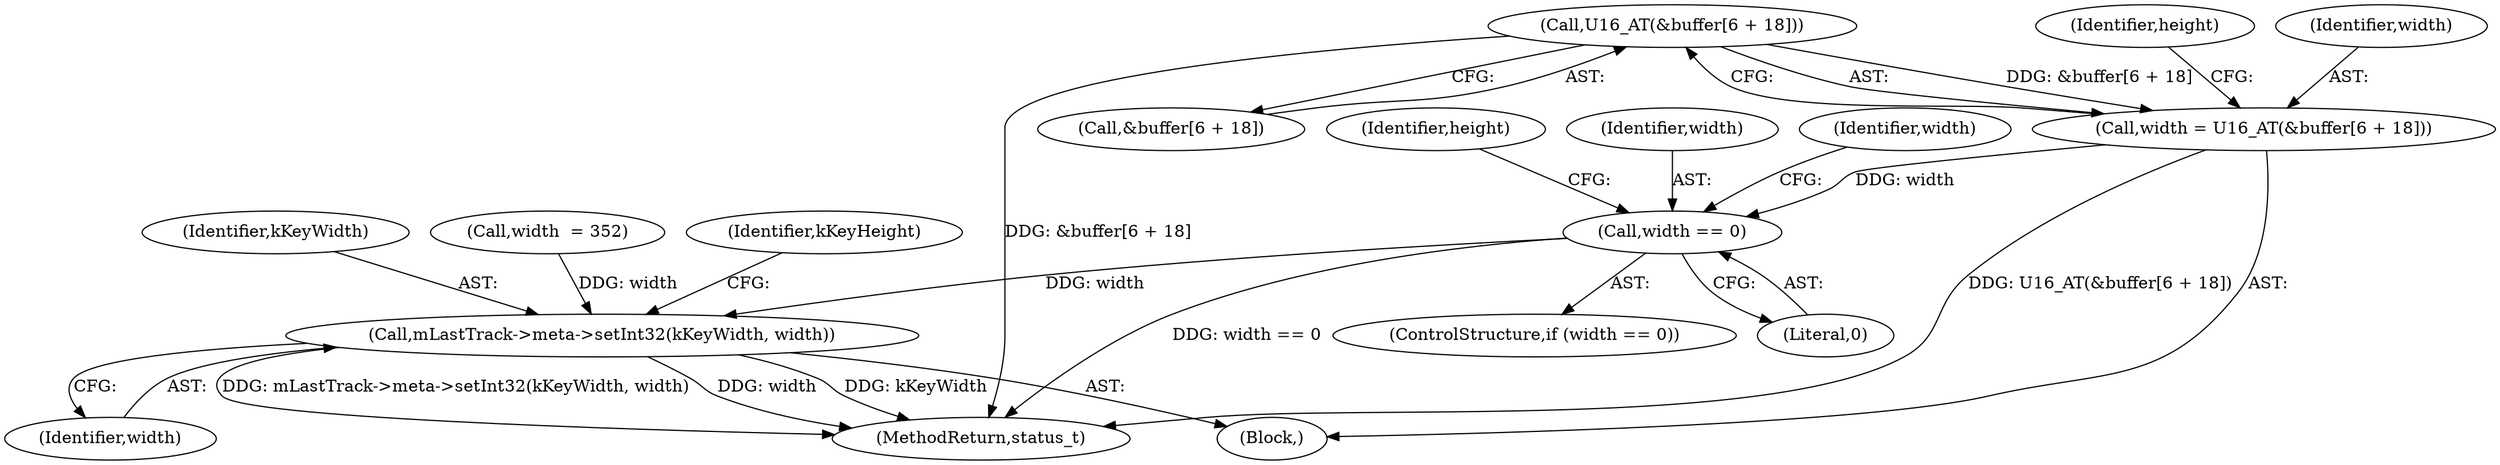 digraph "0_Android_6fe85f7e15203e48df2cc3e8e1c4bc6ad49dc968@array" {
"1001665" [label="(Call,U16_AT(&buffer[6 + 18]))"];
"1001663" [label="(Call,width = U16_AT(&buffer[6 + 18]))"];
"1001683" [label="(Call,width == 0)"];
"1001709" [label="(Call,mLastTrack->meta->setInt32(kKeyWidth, width))"];
"1001687" [label="(Identifier,width)"];
"1001683" [label="(Call,width == 0)"];
"1001710" [label="(Identifier,kKeyWidth)"];
"1001709" [label="(Call,mLastTrack->meta->setInt32(kKeyWidth, width))"];
"1001674" [label="(Identifier,height)"];
"1002927" [label="(MethodReturn,status_t)"];
"1001666" [label="(Call,&buffer[6 + 18])"];
"1001686" [label="(Call,width  = 352)"];
"1001625" [label="(Block,)"];
"1001664" [label="(Identifier,width)"];
"1001691" [label="(Identifier,height)"];
"1001711" [label="(Identifier,width)"];
"1001665" [label="(Call,U16_AT(&buffer[6 + 18]))"];
"1001682" [label="(ControlStructure,if (width == 0))"];
"1001713" [label="(Identifier,kKeyHeight)"];
"1001663" [label="(Call,width = U16_AT(&buffer[6 + 18]))"];
"1001684" [label="(Identifier,width)"];
"1001685" [label="(Literal,0)"];
"1001665" -> "1001663"  [label="AST: "];
"1001665" -> "1001666"  [label="CFG: "];
"1001666" -> "1001665"  [label="AST: "];
"1001663" -> "1001665"  [label="CFG: "];
"1001665" -> "1002927"  [label="DDG: &buffer[6 + 18]"];
"1001665" -> "1001663"  [label="DDG: &buffer[6 + 18]"];
"1001663" -> "1001625"  [label="AST: "];
"1001664" -> "1001663"  [label="AST: "];
"1001674" -> "1001663"  [label="CFG: "];
"1001663" -> "1002927"  [label="DDG: U16_AT(&buffer[6 + 18])"];
"1001663" -> "1001683"  [label="DDG: width"];
"1001683" -> "1001682"  [label="AST: "];
"1001683" -> "1001685"  [label="CFG: "];
"1001684" -> "1001683"  [label="AST: "];
"1001685" -> "1001683"  [label="AST: "];
"1001687" -> "1001683"  [label="CFG: "];
"1001691" -> "1001683"  [label="CFG: "];
"1001683" -> "1002927"  [label="DDG: width == 0"];
"1001683" -> "1001709"  [label="DDG: width"];
"1001709" -> "1001625"  [label="AST: "];
"1001709" -> "1001711"  [label="CFG: "];
"1001710" -> "1001709"  [label="AST: "];
"1001711" -> "1001709"  [label="AST: "];
"1001713" -> "1001709"  [label="CFG: "];
"1001709" -> "1002927"  [label="DDG: mLastTrack->meta->setInt32(kKeyWidth, width)"];
"1001709" -> "1002927"  [label="DDG: width"];
"1001709" -> "1002927"  [label="DDG: kKeyWidth"];
"1001686" -> "1001709"  [label="DDG: width"];
}
